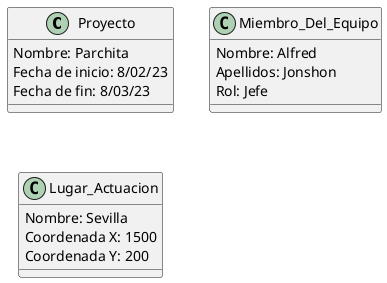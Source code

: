 @startuml

class Proyecto{
Nombre: Parchita
Fecha de inicio: 8/02/23
Fecha de fin: 8/03/23
}

class Miembro_Del_Equipo{
Nombre: Alfred
Apellidos: Jonshon
Rol: Jefe
}

class Lugar_Actuacion{
Nombre: Sevilla
Coordenada X: 1500
Coordenada Y: 200

}

@enduml